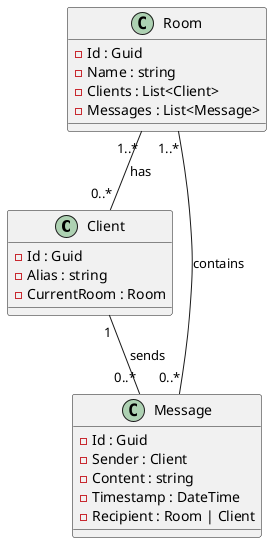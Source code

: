 @startuml ClassDiagram

class Client {
  -Id : Guid
  -Alias : string
  -CurrentRoom : Room
}

class Room {
  -Id : Guid
  -Name : string
  -Clients : List<Client>
  -Messages : List<Message>
}

class Message {
  -Id : Guid
  -Sender : Client
  -Content : string
  -Timestamp : DateTime
  -Recipient : Room | Client
}

Room "1..*" -- "0..*" Client : has
Room "1..*" -- "0..*" Message : contains
Client "1" -- "0..*" Message : sends

@enduml
